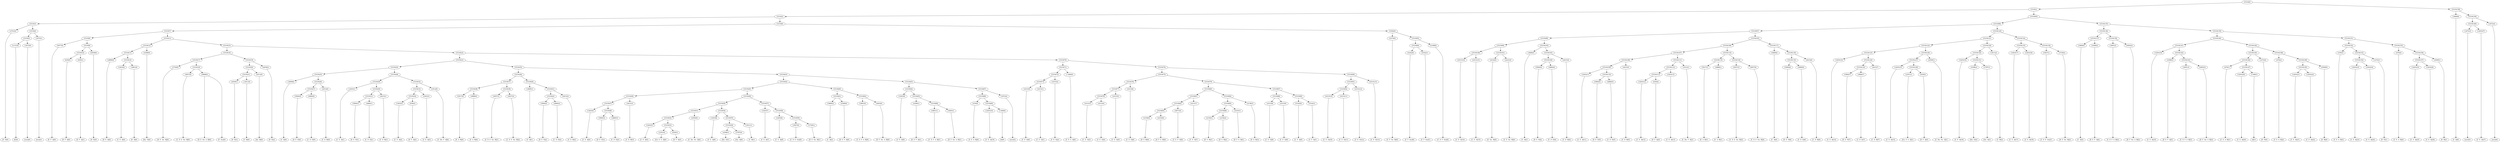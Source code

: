 digraph sample{
"L3741(0)"->"[E  F](0)"
"L1131(0)"->"[E](0)"
"L3472(0)"->"[rest](0)"
"L5319(5)"->"L1131(0)"
"L5319(5)"->"L3472(0)"
"L3472(1)"->"[rest](1)"
"L5319(4)"->"L5319(5)"
"L5319(4)"->"L3472(1)"
"L5319(3)"->"L3741(0)"
"L5319(3)"->"L5319(4)"
"L5077(0)"->"[E  F  A](0)"
"L630(0)"->"[D  F  A](0)"
"L630(1)"->"[D  F  A](1)"
"L5319(10)"->"L630(0)"
"L5319(10)"->"L630(1)"
"L4039(0)"->"[D  E](0)"
"L5319(9)"->"L5319(10)"
"L5319(9)"->"L4039(0)"
"L5319(8)"->"L5077(0)"
"L5319(8)"->"L5319(9)"
"L2896(0)"->"[D  E  A](0)"
"L3203(0)"->"[C  E  A](0)"
"L3661(0)"->"[E  A](0)"
"L5319(14)"->"L3203(0)"
"L5319(14)"->"L3661(0)"
"L5319(13)"->"L2896(0)"
"L5319(13)"->"L5319(14)"
"L4396(0)"->"[Dis  E](0)"
"L5319(12)"->"L5319(13)"
"L5319(12)"->"L4396(0)"
"L3729(0)"->"[D  E  Gis  B](0)"
"L4937(0)"->"[C  D  E  Gis  B](0)"
"L4808(0)"->"[D  E  Gis  A  B](0)"
"L4808(0)"->"[F  Gis](0)"
"L5319(18)"->"L4937(0)"
"L5319(18)"->"L4808(0)"
"L5319(17)"->"L3729(0)"
"L5319(17)"->"L5319(18)"
"L4039(1)"->"[D  E](1)"
"L1811(0)"->"[C  B](0)"
"L5319(21)"->"L4039(1)"
"L5319(21)"->"L1811(0)"
"L4513(0)"->"[Ais  B](0)"
"L5319(20)"->"L5319(21)"
"L5319(20)"->"L4513(0)"
"L4039(2)"->"[D  E](2)"
"L5319(19)"->"L5319(20)"
"L5319(19)"->"L4039(2)"
"L5319(16)"->"L5319(17)"
"L5319(16)"->"L5319(19)"
"L3669(0)"->"[C  A](0)"
"L5064(0)"->"[D  E  F](0)"
"L4860(0)"->"[C  D  E](0)"
"L5319(27)"->"L5064(0)"
"L5319(27)"->"L4860(0)"
"L4415(0)"->"[C  D  B](0)"
"L5319(26)"->"L5319(27)"
"L5319(26)"->"L4415(0)"
"L5319(25)"->"L3669(0)"
"L5319(25)"->"L5319(26)"
"L3203(1)"->"[C  E  A](1)"
"L5064(1)"->"[D  E  F](1)"
"L4860(1)"->"[C  D  E](1)"
"L5319(31)"->"L5064(1)"
"L5319(31)"->"L4860(1)"
"L4415(1)"->"[C  D  B](1)"
"L5319(30)"->"L5319(31)"
"L5319(30)"->"L4415(1)"
"L5319(29)"->"L3203(1)"
"L5319(29)"->"L5319(30)"
"L3203(2)"->"[C  E  A](2)"
"L630(2)"->"[D  F  A](2)"
"L5319(34)"->"L3203(2)"
"L5319(34)"->"L630(2)"
"L3203(3)"->"[C  E  A](3)"
"L5319(33)"->"L5319(34)"
"L5319(33)"->"L3203(3)"
"L3512(0)"->"[C  Dis  F  A](0)"
"L5319(32)"->"L5319(33)"
"L5319(32)"->"L3512(0)"
"L5319(28)"->"L5319(29)"
"L5319(28)"->"L5319(32)"
"L5319(24)"->"L5319(25)"
"L5319(24)"->"L5319(28)"
"L5017(0)"->"[E  A  B](0)"
"L4888(0)"->"[C  A  B](0)"
"L5319(38)"->"L5017(0)"
"L5319(38)"->"L4888(0)"
"L4937(1)"->"[C  D  E  Gis  B](1)"
"L4937(2)"->"[C  D  E  Gis  B](2)"
"L5319(39)"->"L4937(1)"
"L5319(39)"->"L4937(2)"
"L5319(37)"->"L5319(38)"
"L5319(37)"->"L5319(39)"
"L3669(1)"->"[C  A](1)"
"L5064(2)"->"[D  E  F](2)"
"L4860(2)"->"[C  D  E](2)"
"L5319(42)"->"L5064(2)"
"L5319(42)"->"L4860(2)"
"L4415(2)"->"[C  D  B](2)"
"L5319(41)"->"L5319(42)"
"L5319(41)"->"L4415(2)"
"L5319(40)"->"L3669(1)"
"L5319(40)"->"L5319(41)"
"L5319(36)"->"L5319(37)"
"L5319(36)"->"L5319(40)"
"L3203(4)"->"[C  E  A](4)"
"L5064(3)"->"[D  E  F](3)"
"L4860(3)"->"[C  D  E](3)"
"L5319(48)"->"L5064(3)"
"L5319(48)"->"L4860(3)"
"L5319(47)"->"L3203(4)"
"L5319(47)"->"L5319(48)"
"L4415(3)"->"[C  D  B](3)"
"L5319(46)"->"L5319(47)"
"L5319(46)"->"L4415(3)"
"L3203(5)"->"[C  E  A](5)"
"L2351(0)"->"[Cis  E  G  A](0)"
"L630(3)"->"[D  F  A](3)"
"L5319(53)"->"L2351(0)"
"L5319(53)"->"L630(3)"
"L5319(52)"->"L3203(5)"
"L5319(52)"->"L5319(53)"
"L2930(0)"->"[C  Dis  Fis  A](0)"
"L5319(51)"->"L5319(52)"
"L5319(51)"->"L2930(0)"
"L3203(6)"->"[C  E  A](6)"
"L4396(1)"->"[Dis  E](1)"
"L3787(0)"->"[Gis  A](0)"
"L5319(56)"->"L4396(1)"
"L5319(56)"->"L3787(0)"
"L1811(1)"->"[C  B](1)"
"L5319(55)"->"L5319(56)"
"L5319(55)"->"L1811(1)"
"L5319(54)"->"L3203(6)"
"L5319(54)"->"L5319(55)"
"L5319(50)"->"L5319(51)"
"L5319(50)"->"L5319(54)"
"L3203(7)"->"[C  E  A](7)"
"L3203(8)"->"[C  E  A](8)"
"L3927(0)"->"[C  D  E  Gis](0)"
"L3729(1)"->"[D  E  Gis  B](1)"
"L5319(59)"->"L3927(0)"
"L5319(59)"->"L3729(1)"
"L5319(58)"->"L3203(8)"
"L5319(58)"->"L5319(59)"
"L5319(57)"->"L3203(7)"
"L5319(57)"->"L5319(58)"
"L5319(49)"->"L5319(50)"
"L5319(49)"->"L5319(57)"
"L5319(45)"->"L5319(46)"
"L5319(45)"->"L5319(49)"
"L3669(2)"->"[C  A](2)"
"L4389(0)"->"[D  E  F  A](0)"
"L5319(61)"->"L3669(2)"
"L5319(61)"->"L4389(0)"
"L3691(0)"->"[C  D  F  A  B](0)"
"L4493(0)"->"[D  F  Gis  A  B](0)"
"L5319(62)"->"L3691(0)"
"L5319(62)"->"L4493(0)"
"L5319(60)"->"L5319(61)"
"L5319(60)"->"L5319(62)"
"L5319(44)"->"L5319(45)"
"L5319(44)"->"L5319(60)"
"L3203(9)"->"[C  E  A](9)"
"L4389(1)"->"[D  E  F  A](1)"
"L3691(1)"->"[C  D  F  A  B](1)"
"L4493(1)"->"[D  F  Gis  A  B](1)"
"L5319(66)"->"L3691(1)"
"L5319(66)"->"L4493(1)"
"L5319(65)"->"L4389(1)"
"L5319(65)"->"L5319(66)"
"L5319(64)"->"L3203(9)"
"L5319(64)"->"L5319(65)"
"L476(0)"->"[C  E  A  B](0)"
"L3203(10)"->"[C  E  A](10)"
"L1360(0)"->"[A](0)"
"L5319(69)"->"L3203(10)"
"L5319(69)"->"L1360(0)"
"L5319(68)"->"L476(0)"
"L5319(68)"->"L5319(69)"
"L3472(2)"->"[rest](2)"
"L5319(67)"->"L5319(68)"
"L5319(67)"->"L3472(2)"
"L5319(63)"->"L5319(64)"
"L5319(63)"->"L5319(67)"
"L5319(43)"->"L5319(44)"
"L5319(43)"->"L5319(63)"
"L5319(35)"->"L5319(36)"
"L5319(35)"->"L5319(43)"
"L5319(23)"->"L5319(24)"
"L5319(23)"->"L5319(35)"
"L4315(0)"->"[C  E  G](0)"
"L4315(1)"->"[C  E  G](1)"
"L5319(73)"->"L4315(0)"
"L5319(73)"->"L4315(1)"
"L4315(2)"->"[C  E  G](2)"
"L5319(72)"->"L5319(73)"
"L5319(72)"->"L4315(2)"
"L-1460(0)"->"[C  E  G  A](0)"
"L5319(71)"->"L5319(72)"
"L5319(71)"->"L-1460(0)"
"L4315(3)"->"[C  E  G](3)"
"L4315(4)"->"[C  E  G](4)"
"L5319(78)"->"L4315(3)"
"L5319(78)"->"L4315(4)"
"L4315(5)"->"[C  E  G](5)"
"L5319(77)"->"L5319(78)"
"L5319(77)"->"L4315(5)"
"L4315(6)"->"[C  E  G](6)"
"L5319(76)"->"L5319(77)"
"L5319(76)"->"L4315(6)"
"L2156(0)"->"[D  G  B](0)"
"L4103(0)"->"[D  F  G  B](0)"
"L5319(83)"->"L2156(0)"
"L5319(83)"->"L4103(0)"
"L4071(0)"->"[C  E  F  G](0)"
"L5319(82)"->"L5319(83)"
"L5319(82)"->"L4071(0)"
"L4315(7)"->"[C  E  G](7)"
"L5319(81)"->"L5319(82)"
"L5319(81)"->"L4315(7)"
"L2156(1)"->"[D  G  B](1)"
"L2156(2)"->"[D  G  B](2)"
"L5319(86)"->"L2156(1)"
"L5319(86)"->"L2156(2)"
"L4103(1)"->"[D  F  G  B](1)"
"L5319(85)"->"L5319(86)"
"L5319(85)"->"L4103(1)"
"L2156(3)"->"[D  G  B](3)"
"L5319(84)"->"L5319(85)"
"L5319(84)"->"L2156(3)"
"L5319(80)"->"L5319(81)"
"L5319(80)"->"L5319(84)"
"L4315(8)"->"[C  E  G](8)"
"L4315(9)"->"[C  E  G](9)"
"L5319(88)"->"L4315(8)"
"L5319(88)"->"L4315(9)"
"L5142(0)"->"[C  F  A](0)"
"L5142(1)"->"[C  F  A](1)"
"L5319(89)"->"L5142(0)"
"L5319(89)"->"L5142(1)"
"L5319(87)"->"L5319(88)"
"L5319(87)"->"L5319(89)"
"L5319(79)"->"L5319(80)"
"L5319(79)"->"L5319(87)"
"L5319(75)"->"L5319(76)"
"L5319(75)"->"L5319(79)"
"L4315(10)"->"[C  E  G](10)"
"L4315(11)"->"[C  E  G](11)"
"L5319(92)"->"L4315(10)"
"L5319(92)"->"L4315(11)"
"L4315(12)"->"[C  E  G](12)"
"L5319(91)"->"L5319(92)"
"L5319(91)"->"L4315(12)"
"L4315(13)"->"[C  E  G](13)"
"L5319(90)"->"L5319(91)"
"L5319(90)"->"L4315(13)"
"L5319(74)"->"L5319(75)"
"L5319(74)"->"L5319(90)"
"L5319(70)"->"L5319(71)"
"L5319(70)"->"L5319(74)"
"L5319(22)"->"L5319(23)"
"L5319(22)"->"L5319(70)"
"L5319(15)"->"L5319(16)"
"L5319(15)"->"L5319(22)"
"L5319(11)"->"L5319(12)"
"L5319(11)"->"L5319(15)"
"L5319(7)"->"L5319(8)"
"L5319(7)"->"L5319(11)"
"L5274(0)"->"[C  F  Gis  B](0)"
"L4162(0)"->"[C  F  Gis](0)"
"L4162(1)"->"[C  F  Gis](1)"
"L5319(94)"->"L4162(0)"
"L5319(94)"->"L4162(1)"
"L2189(0)"->"[C  D  F  Gis](0)"
"L5319(93)"->"L5319(94)"
"L5319(93)"->"L2189(0)"
"L5302(0)"->"L5274(0)"
"L5302(0)"->"L5319(93)"
"L5319(6)"->"L5319(7)"
"L5319(6)"->"L5302(0)"
"L5319(2)"->"L5319(3)"
"L5319(2)"->"L5319(6)"
"L4315(14)"->"[C  E  G](14)"
"L4315(15)"->"[C  E  G](15)"
"L5319(100)"->"L4315(14)"
"L5319(100)"->"L4315(15)"
"L4102(0)"->"[E  Gis  B](0)"
"L4221(0)"->"[C  E  Gis  B](0)"
"L5319(101)"->"L4102(0)"
"L5319(101)"->"L4221(0)"
"L5319(99)"->"L5319(100)"
"L5319(99)"->"L5319(101)"
"L3669(3)"->"[C  A](3)"
"L5064(4)"->"[D  E  F](4)"
"L4860(4)"->"[C  D  E](4)"
"L5319(104)"->"L5064(4)"
"L5319(104)"->"L4860(4)"
"L4415(4)"->"[C  D  B](4)"
"L5319(103)"->"L5319(104)"
"L5319(103)"->"L4415(4)"
"L5319(102)"->"L3669(3)"
"L5319(102)"->"L5319(103)"
"L5319(98)"->"L5319(99)"
"L5319(98)"->"L5319(102)"
"L3203(11)"->"[C  E  A](11)"
"L5064(5)"->"[D  E  F](5)"
"L4860(5)"->"[C  D  E](5)"
"L5319(110)"->"L5064(5)"
"L5319(110)"->"L4860(5)"
"L5319(109)"->"L3203(11)"
"L5319(109)"->"L5319(110)"
"L4415(5)"->"[C  D  B](5)"
"L5319(108)"->"L5319(109)"
"L5319(108)"->"L4415(5)"
"L3203(12)"->"[C  E  A](12)"
"L630(4)"->"[D  F  A](4)"
"L5319(113)"->"L3203(12)"
"L5319(113)"->"L630(4)"
"L3203(13)"->"[C  E  A](13)"
"L5319(112)"->"L5319(113)"
"L5319(112)"->"L3203(13)"
"L3512(1)"->"[C  Dis  F  A](1)"
"L5319(111)"->"L5319(112)"
"L5319(111)"->"L3512(1)"
"L5319(107)"->"L5319(108)"
"L5319(107)"->"L5319(111)"
"L5017(1)"->"[E  A  B](1)"
"L4888(1)"->"[C  A  B](1)"
"L5319(115)"->"L5017(1)"
"L5319(115)"->"L4888(1)"
"L4937(3)"->"[C  D  E  Gis  B](3)"
"L4937(4)"->"[C  D  E  Gis  B](4)"
"L5319(116)"->"L4937(3)"
"L5319(116)"->"L4937(4)"
"L5319(114)"->"L5319(115)"
"L5319(114)"->"L5319(116)"
"L5319(106)"->"L5319(107)"
"L5319(106)"->"L5319(114)"
"L3669(4)"->"[C  A](4)"
"L5064(6)"->"[D  E  F](6)"
"L4860(6)"->"[C  D  E](6)"
"L5319(119)"->"L5064(6)"
"L5319(119)"->"L4860(6)"
"L4415(6)"->"[C  D  B](6)"
"L5319(118)"->"L5319(119)"
"L5319(118)"->"L4415(6)"
"L5319(117)"->"L3669(4)"
"L5319(117)"->"L5319(118)"
"L5319(105)"->"L5319(106)"
"L5319(105)"->"L5319(117)"
"L5319(97)"->"L5319(98)"
"L5319(97)"->"L5319(105)"
"L3203(14)"->"[C  E  A](14)"
"L5064(7)"->"[D  E  F](7)"
"L4860(7)"->"[C  D  E](7)"
"L5319(125)"->"L5064(7)"
"L5319(125)"->"L4860(7)"
"L4415(7)"->"[C  D  B](7)"
"L5319(124)"->"L5319(125)"
"L5319(124)"->"L4415(7)"
"L5319(123)"->"L3203(14)"
"L5319(123)"->"L5319(124)"
"L3203(15)"->"[C  E  A](15)"
"L2351(1)"->"[Cis  E  G  A](1)"
"L630(5)"->"[D  F  A](5)"
"L5319(128)"->"L2351(1)"
"L5319(128)"->"L630(5)"
"L5319(127)"->"L3203(15)"
"L5319(127)"->"L5319(128)"
"L2930(1)"->"[C  Dis  Fis  A](1)"
"L5319(126)"->"L5319(127)"
"L5319(126)"->"L2930(1)"
"L5319(122)"->"L5319(123)"
"L5319(122)"->"L5319(126)"
"L3203(16)"->"[C  E  A](16)"
"L4396(2)"->"[Dis  E](2)"
"L3787(1)"->"[Gis  A](1)"
"L5319(131)"->"L4396(2)"
"L5319(131)"->"L3787(1)"
"L5319(130)"->"L3203(16)"
"L5319(130)"->"L5319(131)"
"L1811(2)"->"[C  B](2)"
"L5319(129)"->"L5319(130)"
"L5319(129)"->"L1811(2)"
"L5319(121)"->"L5319(122)"
"L5319(121)"->"L5319(129)"
"L3203(17)"->"[C  E  A](17)"
"L3203(18)"->"[C  E  A](18)"
"L5319(133)"->"L3203(17)"
"L5319(133)"->"L3203(18)"
"L3927(1)"->"[C  D  E  Gis](1)"
"L3729(2)"->"[D  E  Gis  B](2)"
"L5319(134)"->"L3927(1)"
"L5319(134)"->"L3729(2)"
"L5319(132)"->"L5319(133)"
"L5319(132)"->"L5319(134)"
"L5319(120)"->"L5319(121)"
"L5319(120)"->"L5319(132)"
"L5319(96)"->"L5319(97)"
"L5319(96)"->"L5319(120)"
"L3669(5)"->"[C  A](5)"
"L4389(2)"->"[D  E  F  A](2)"
"L5319(137)"->"L3669(5)"
"L5319(137)"->"L4389(2)"
"L3691(2)"->"[C  D  F  A  B](2)"
"L4493(2)"->"[D  F  Gis  A  B](2)"
"L5319(138)"->"L3691(2)"
"L5319(138)"->"L4493(2)"
"L5319(136)"->"L5319(137)"
"L5319(136)"->"L5319(138)"
"L3203(19)"->"[C  E  A](19)"
"L4389(3)"->"[D  E  F  A](3)"
"L3691(3)"->"[C  D  F  A  B](3)"
"L4493(3)"->"[D  F  Gis  A  B](3)"
"L5319(143)"->"L3691(3)"
"L5319(143)"->"L4493(3)"
"L5319(142)"->"L4389(3)"
"L5319(142)"->"L5319(143)"
"L5319(141)"->"L3203(19)"
"L5319(141)"->"L5319(142)"
"L476(1)"->"[C  E  A  B](1)"
"L3203(20)"->"[C  E  A](20)"
"L1360(1)"->"[A](1)"
"L5319(147)"->"L3203(20)"
"L5319(147)"->"L1360(1)"
"L5319(146)"->"L476(1)"
"L5319(146)"->"L5319(147)"
"L1472(0)"->"[D  F](0)"
"L5319(145)"->"L5319(146)"
"L5319(145)"->"L1472(0)"
"L476(2)"->"[C  E  A  B](2)"
"L3203(21)"->"[C  E  A](21)"
"L3203(22)"->"[C  E  A](22)"
"L5319(150)"->"L3203(21)"
"L5319(150)"->"L3203(22)"
"L4509(0)"->"[D  B](0)"
"L5319(149)"->"L5319(150)"
"L5319(149)"->"L4509(0)"
"L5319(148)"->"L476(2)"
"L5319(148)"->"L5319(149)"
"L5319(144)"->"L5319(145)"
"L5319(144)"->"L5319(148)"
"L5319(140)"->"L5319(141)"
"L5319(140)"->"L5319(144)"
"L476(3)"->"[C  E  A  B](3)"
"L3203(23)"->"[C  E  A](23)"
"L3203(24)"->"[C  E  A](24)"
"L5319(154)"->"L3203(23)"
"L5319(154)"->"L3203(24)"
"L1472(1)"->"[D  F](1)"
"L5319(153)"->"L5319(154)"
"L5319(153)"->"L1472(1)"
"L5319(152)"->"L476(3)"
"L5319(152)"->"L5319(153)"
"L476(4)"->"[C  E  A  B](4)"
"L3203(25)"->"[C  E  A](25)"
"L3203(26)"->"[C  E  A](26)"
"L5319(157)"->"L3203(25)"
"L5319(157)"->"L3203(26)"
"L4509(1)"->"[D  B](1)"
"L5319(156)"->"L5319(157)"
"L5319(156)"->"L4509(1)"
"L5319(155)"->"L476(4)"
"L5319(155)"->"L5319(156)"
"L5319(151)"->"L5319(152)"
"L5319(151)"->"L5319(155)"
"L5319(139)"->"L5319(140)"
"L5319(139)"->"L5319(151)"
"L5319(135)"->"L5319(136)"
"L5319(135)"->"L5319(139)"
"L5319(95)"->"L5319(96)"
"L5319(95)"->"L5319(135)"
"L5319(1)"->"L5319(2)"
"L5319(1)"->"L5319(95)"
"L3669(6)"->"[C  A](6)"
"L3472(3)"->"[rest](3)"
"L3203(27)"->"[C  E  A](27)"
"L5319(160)"->"L3472(3)"
"L5319(160)"->"L3203(27)"
"L3472(4)"->"[rest](4)"
"L5319(159)"->"L5319(160)"
"L5319(159)"->"L3472(4)"
"L5319(158)"->"L3669(6)"
"L5319(158)"->"L5319(159)"
"L5319(0)"->"L5319(1)"
"L5319(0)"->"L5319(158)"
{rank = min; "L5319(0)"}
{rank = same; "L5319(1)"; "L5319(158)";}
{rank = same; "L5319(2)"; "L5319(95)"; "L3669(6)"; "L5319(159)";}
{rank = same; "L5319(3)"; "L5319(6)"; "L5319(96)"; "L5319(135)"; "L5319(160)"; "L3472(4)";}
{rank = same; "L3741(0)"; "L5319(4)"; "L5319(7)"; "L5302(0)"; "L5319(97)"; "L5319(120)"; "L5319(136)"; "L5319(139)"; "L3472(3)"; "L3203(27)";}
{rank = same; "L5319(5)"; "L3472(1)"; "L5319(8)"; "L5319(11)"; "L5274(0)"; "L5319(93)"; "L5319(98)"; "L5319(105)"; "L5319(121)"; "L5319(132)"; "L5319(137)"; "L5319(138)"; "L5319(140)"; "L5319(151)";}
{rank = same; "L1131(0)"; "L3472(0)"; "L5077(0)"; "L5319(9)"; "L5319(12)"; "L5319(15)"; "L5319(94)"; "L2189(0)"; "L5319(99)"; "L5319(102)"; "L5319(106)"; "L5319(117)"; "L5319(122)"; "L5319(129)"; "L5319(133)"; "L5319(134)"; "L3669(5)"; "L4389(2)"; "L3691(2)"; "L4493(2)"; "L5319(141)"; "L5319(144)"; "L5319(152)"; "L5319(155)";}
{rank = same; "L5319(10)"; "L4039(0)"; "L5319(13)"; "L4396(0)"; "L5319(16)"; "L5319(22)"; "L4162(0)"; "L4162(1)"; "L5319(100)"; "L5319(101)"; "L3669(3)"; "L5319(103)"; "L5319(107)"; "L5319(114)"; "L3669(4)"; "L5319(118)"; "L5319(123)"; "L5319(126)"; "L5319(130)"; "L1811(2)"; "L3203(17)"; "L3203(18)"; "L3927(1)"; "L3729(2)"; "L3203(19)"; "L5319(142)"; "L5319(145)"; "L5319(148)"; "L476(3)"; "L5319(153)"; "L476(4)"; "L5319(156)";}
{rank = same; "L630(0)"; "L630(1)"; "L2896(0)"; "L5319(14)"; "L5319(17)"; "L5319(19)"; "L5319(23)"; "L5319(70)"; "L4315(14)"; "L4315(15)"; "L4102(0)"; "L4221(0)"; "L5319(104)"; "L4415(4)"; "L5319(108)"; "L5319(111)"; "L5319(115)"; "L5319(116)"; "L5319(119)"; "L4415(6)"; "L3203(14)"; "L5319(124)"; "L5319(127)"; "L2930(1)"; "L3203(16)"; "L5319(131)"; "L4389(3)"; "L5319(143)"; "L5319(146)"; "L1472(0)"; "L476(2)"; "L5319(149)"; "L5319(154)"; "L1472(1)"; "L5319(157)"; "L4509(1)";}
{rank = same; "L3203(0)"; "L3661(0)"; "L3729(0)"; "L5319(18)"; "L5319(20)"; "L4039(2)"; "L5319(24)"; "L5319(35)"; "L5319(71)"; "L5319(74)"; "L5064(4)"; "L4860(4)"; "L5319(109)"; "L4415(5)"; "L5319(112)"; "L3512(1)"; "L5017(1)"; "L4888(1)"; "L4937(3)"; "L4937(4)"; "L5064(6)"; "L4860(6)"; "L5319(125)"; "L4415(7)"; "L3203(15)"; "L5319(128)"; "L4396(2)"; "L3787(1)"; "L3691(3)"; "L4493(3)"; "L476(1)"; "L5319(147)"; "L5319(150)"; "L4509(0)"; "L3203(23)"; "L3203(24)"; "L3203(25)"; "L3203(26)";}
{rank = same; "L4937(0)"; "L4808(0)"; "L5319(21)"; "L4513(0)"; "L5319(25)"; "L5319(28)"; "L5319(36)"; "L5319(43)"; "L5319(72)"; "L-1460(0)"; "L5319(75)"; "L5319(90)"; "L3203(11)"; "L5319(110)"; "L5319(113)"; "L3203(13)"; "L5064(7)"; "L4860(7)"; "L2351(1)"; "L630(5)"; "L3203(20)"; "L1360(1)"; "L3203(21)"; "L3203(22)";}
{rank = same; "L4039(1)"; "L1811(0)"; "L3669(0)"; "L5319(26)"; "L5319(29)"; "L5319(32)"; "L5319(37)"; "L5319(40)"; "L5319(44)"; "L5319(63)"; "L5319(73)"; "L4315(2)"; "L5319(76)"; "L5319(79)"; "L5319(91)"; "L4315(13)"; "L5064(5)"; "L4860(5)"; "L3203(12)"; "L630(4)";}
{rank = same; "L5319(27)"; "L4415(0)"; "L3203(1)"; "L5319(30)"; "L5319(33)"; "L3512(0)"; "L5319(38)"; "L5319(39)"; "L3669(1)"; "L5319(41)"; "L5319(45)"; "L5319(60)"; "L5319(64)"; "L5319(67)"; "L4315(0)"; "L4315(1)"; "L5319(77)"; "L4315(6)"; "L5319(80)"; "L5319(87)"; "L5319(92)"; "L4315(12)";}
{rank = same; "L5064(0)"; "L4860(0)"; "L5319(31)"; "L4415(1)"; "L5319(34)"; "L3203(3)"; "L5017(0)"; "L4888(0)"; "L4937(1)"; "L4937(2)"; "L5319(42)"; "L4415(2)"; "L5319(46)"; "L5319(49)"; "L5319(61)"; "L5319(62)"; "L3203(9)"; "L5319(65)"; "L5319(68)"; "L3472(2)"; "L5319(78)"; "L4315(5)"; "L5319(81)"; "L5319(84)"; "L5319(88)"; "L5319(89)"; "L4315(10)"; "L4315(11)";}
{rank = same; "L5064(1)"; "L4860(1)"; "L3203(2)"; "L630(2)"; "L5064(2)"; "L4860(2)"; "L5319(47)"; "L4415(3)"; "L5319(50)"; "L5319(57)"; "L3669(2)"; "L4389(0)"; "L3691(0)"; "L4493(0)"; "L4389(1)"; "L5319(66)"; "L476(0)"; "L5319(69)"; "L4315(3)"; "L4315(4)"; "L5319(82)"; "L4315(7)"; "L5319(85)"; "L2156(3)"; "L4315(8)"; "L4315(9)"; "L5142(0)"; "L5142(1)";}
{rank = same; "L3203(4)"; "L5319(48)"; "L5319(51)"; "L5319(54)"; "L3203(7)"; "L5319(58)"; "L3691(1)"; "L4493(1)"; "L3203(10)"; "L1360(0)"; "L5319(83)"; "L4071(0)"; "L5319(86)"; "L4103(1)";}
{rank = same; "L5064(3)"; "L4860(3)"; "L5319(52)"; "L2930(0)"; "L3203(6)"; "L5319(55)"; "L3203(8)"; "L5319(59)"; "L2156(0)"; "L4103(0)"; "L2156(1)"; "L2156(2)";}
{rank = same; "L3203(5)"; "L5319(53)"; "L5319(56)"; "L1811(1)"; "L3927(0)"; "L3729(1)";}
{rank = same; "L2351(0)"; "L630(3)"; "L4396(1)"; "L3787(0)";}
{rank = max; "[A](0)"; "[A](1)"; "[Ais  B](0)"; "[C  A  B](0)"; "[C  A  B](1)"; "[C  A](0)"; "[C  A](1)"; "[C  A](2)"; "[C  A](3)"; "[C  A](4)"; "[C  A](5)"; "[C  A](6)"; "[C  B](0)"; "[C  B](1)"; "[C  B](2)"; "[C  D  B](0)"; "[C  D  B](1)"; "[C  D  B](2)"; "[C  D  B](3)"; "[C  D  B](4)"; "[C  D  B](5)"; "[C  D  B](6)"; "[C  D  B](7)"; "[C  D  E  Gis  B](0)"; "[C  D  E  Gis  B](1)"; "[C  D  E  Gis  B](2)"; "[C  D  E  Gis  B](3)"; "[C  D  E  Gis  B](4)"; "[C  D  E  Gis](0)"; "[C  D  E  Gis](1)"; "[C  D  E](0)"; "[C  D  E](1)"; "[C  D  E](2)"; "[C  D  E](3)"; "[C  D  E](4)"; "[C  D  E](5)"; "[C  D  E](6)"; "[C  D  E](7)"; "[C  D  F  A  B](0)"; "[C  D  F  A  B](1)"; "[C  D  F  A  B](2)"; "[C  D  F  A  B](3)"; "[C  D  F  Gis](0)"; "[C  Dis  F  A](0)"; "[C  Dis  F  A](1)"; "[C  Dis  Fis  A](0)"; "[C  Dis  Fis  A](1)"; "[C  E  A  B](0)"; "[C  E  A  B](1)"; "[C  E  A  B](2)"; "[C  E  A  B](3)"; "[C  E  A  B](4)"; "[C  E  A](0)"; "[C  E  A](1)"; "[C  E  A](10)"; "[C  E  A](11)"; "[C  E  A](12)"; "[C  E  A](13)"; "[C  E  A](14)"; "[C  E  A](15)"; "[C  E  A](16)"; "[C  E  A](17)"; "[C  E  A](18)"; "[C  E  A](19)"; "[C  E  A](2)"; "[C  E  A](20)"; "[C  E  A](21)"; "[C  E  A](22)"; "[C  E  A](23)"; "[C  E  A](24)"; "[C  E  A](25)"; "[C  E  A](26)"; "[C  E  A](27)"; "[C  E  A](3)"; "[C  E  A](4)"; "[C  E  A](5)"; "[C  E  A](6)"; "[C  E  A](7)"; "[C  E  A](8)"; "[C  E  A](9)"; "[C  E  F  G](0)"; "[C  E  G  A](0)"; "[C  E  G](0)"; "[C  E  G](1)"; "[C  E  G](10)"; "[C  E  G](11)"; "[C  E  G](12)"; "[C  E  G](13)"; "[C  E  G](14)"; "[C  E  G](15)"; "[C  E  G](2)"; "[C  E  G](3)"; "[C  E  G](4)"; "[C  E  G](5)"; "[C  E  G](6)"; "[C  E  G](7)"; "[C  E  G](8)"; "[C  E  G](9)"; "[C  E  Gis  B](0)"; "[C  F  A](0)"; "[C  F  A](1)"; "[C  F  Gis  B](0)"; "[C  F  Gis](0)"; "[C  F  Gis](1)"; "[Cis  E  G  A](0)"; "[Cis  E  G  A](1)"; "[D  B](0)"; "[D  B](1)"; "[D  E  A](0)"; "[D  E  F  A](0)"; "[D  E  F  A](1)"; "[D  E  F  A](2)"; "[D  E  F  A](3)"; "[D  E  F](0)"; "[D  E  F](1)"; "[D  E  F](2)"; "[D  E  F](3)"; "[D  E  F](4)"; "[D  E  F](5)"; "[D  E  F](6)"; "[D  E  F](7)"; "[D  E  Gis  A  B](0)"; "[D  E  Gis  B](0)"; "[D  E  Gis  B](1)"; "[D  E  Gis  B](2)"; "[D  E](0)"; "[D  E](1)"; "[D  E](2)"; "[D  F  A](0)"; "[D  F  A](1)"; "[D  F  A](2)"; "[D  F  A](3)"; "[D  F  A](4)"; "[D  F  A](5)"; "[D  F  G  B](0)"; "[D  F  G  B](1)"; "[D  F  Gis  A  B](0)"; "[D  F  Gis  A  B](1)"; "[D  F  Gis  A  B](2)"; "[D  F  Gis  A  B](3)"; "[D  F](0)"; "[D  F](1)"; "[D  G  B](0)"; "[D  G  B](1)"; "[D  G  B](2)"; "[D  G  B](3)"; "[Dis  E](0)"; "[Dis  E](1)"; "[Dis  E](2)"; "[E  A  B](0)"; "[E  A  B](1)"; "[E  A](0)"; "[E  F  A](0)"; "[E  F](0)"; "[E  Gis  B](0)"; "[E](0)"; "[F  Gis](0)"; "[Gis  A](0)"; "[Gis  A](1)"; "[rest](0)"; "[rest](1)"; "[rest](2)"; "[rest](3)"; "[rest](4)";}
}
